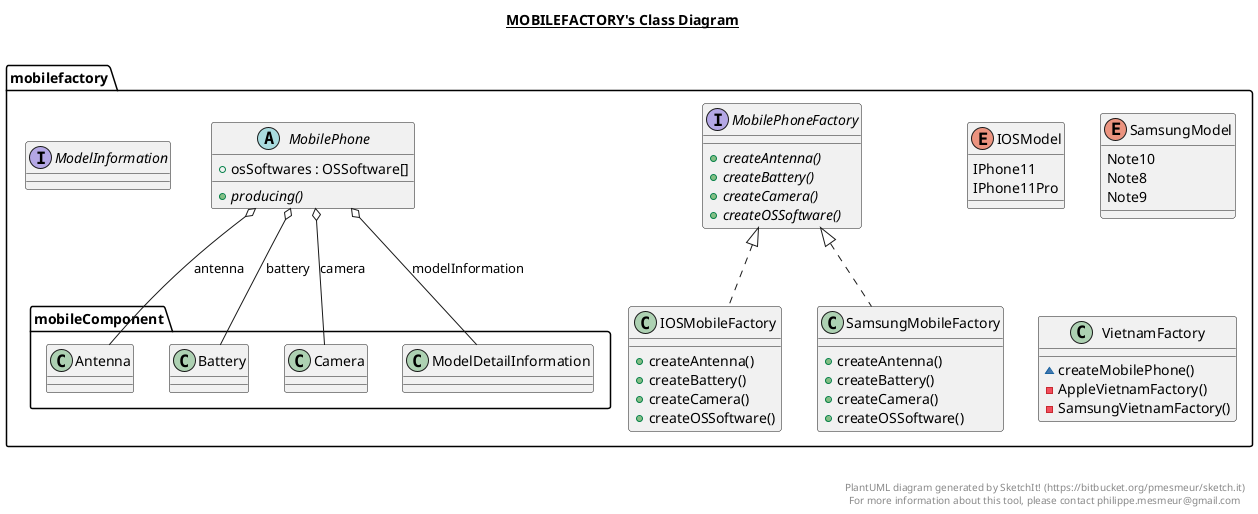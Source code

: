 @startuml

title __MOBILEFACTORY's Class Diagram__\n

  namespace mobilefactory {
    class mobilefactory.IOSMobileFactory {
        + createAntenna()
        + createBattery()
        + createCamera()
        + createOSSoftware()
    }
  }
  

  namespace mobilefactory {
    abstract class mobilefactory.MobilePhone {
        + osSoftwares : OSSoftware[]
        {abstract} + producing()
    }
  }
  

  namespace mobilefactory {
    interface mobilefactory.MobilePhoneFactory {
        {abstract} + createAntenna()
        {abstract} + createBattery()
        {abstract} + createCamera()
        {abstract} + createOSSoftware()
    }
  }
  

  namespace mobilefactory {
    interface mobilefactory.ModelInformation {
    }
  }
  

  namespace mobilefactory {
    enum IOSModel {
      IPhone11
      IPhone11Pro
    }
  }
  

  namespace mobilefactory {
    enum SamsungModel {
      Note10
      Note8
      Note9
    }
  }
  

  namespace mobilefactory {
    class mobilefactory.SamsungMobileFactory {
        + createAntenna()
        + createBattery()
        + createCamera()
        + createOSSoftware()
    }
  }
  

  namespace mobilefactory {
    class mobilefactory.VietnamFactory {
        ~ createMobilePhone()
        - AppleVietnamFactory()
        - SamsungVietnamFactory()
    }
  }
  

  mobilefactory.IOSMobileFactory .up.|> mobilefactory.MobilePhoneFactory
  mobilefactory.MobilePhone o-- mobilefactory.mobileComponent.Antenna : antenna
  mobilefactory.MobilePhone o-- mobilefactory.mobileComponent.Battery : battery
  mobilefactory.MobilePhone o-- mobilefactory.mobileComponent.Camera : camera
  mobilefactory.MobilePhone o-- mobilefactory.mobileComponent.ModelDetailInformation : modelInformation
  mobilefactory.ModelInformation +-down- mobilefactory.ModelInformation.IOSModel
  mobilefactory.ModelInformation +-down- mobilefactory.ModelInformation.SamsungModel
  mobilefactory.SamsungMobileFactory .up.|> mobilefactory.MobilePhoneFactory


right footer


PlantUML diagram generated by SketchIt! (https://bitbucket.org/pmesmeur/sketch.it)
For more information about this tool, please contact philippe.mesmeur@gmail.com
endfooter

@enduml

